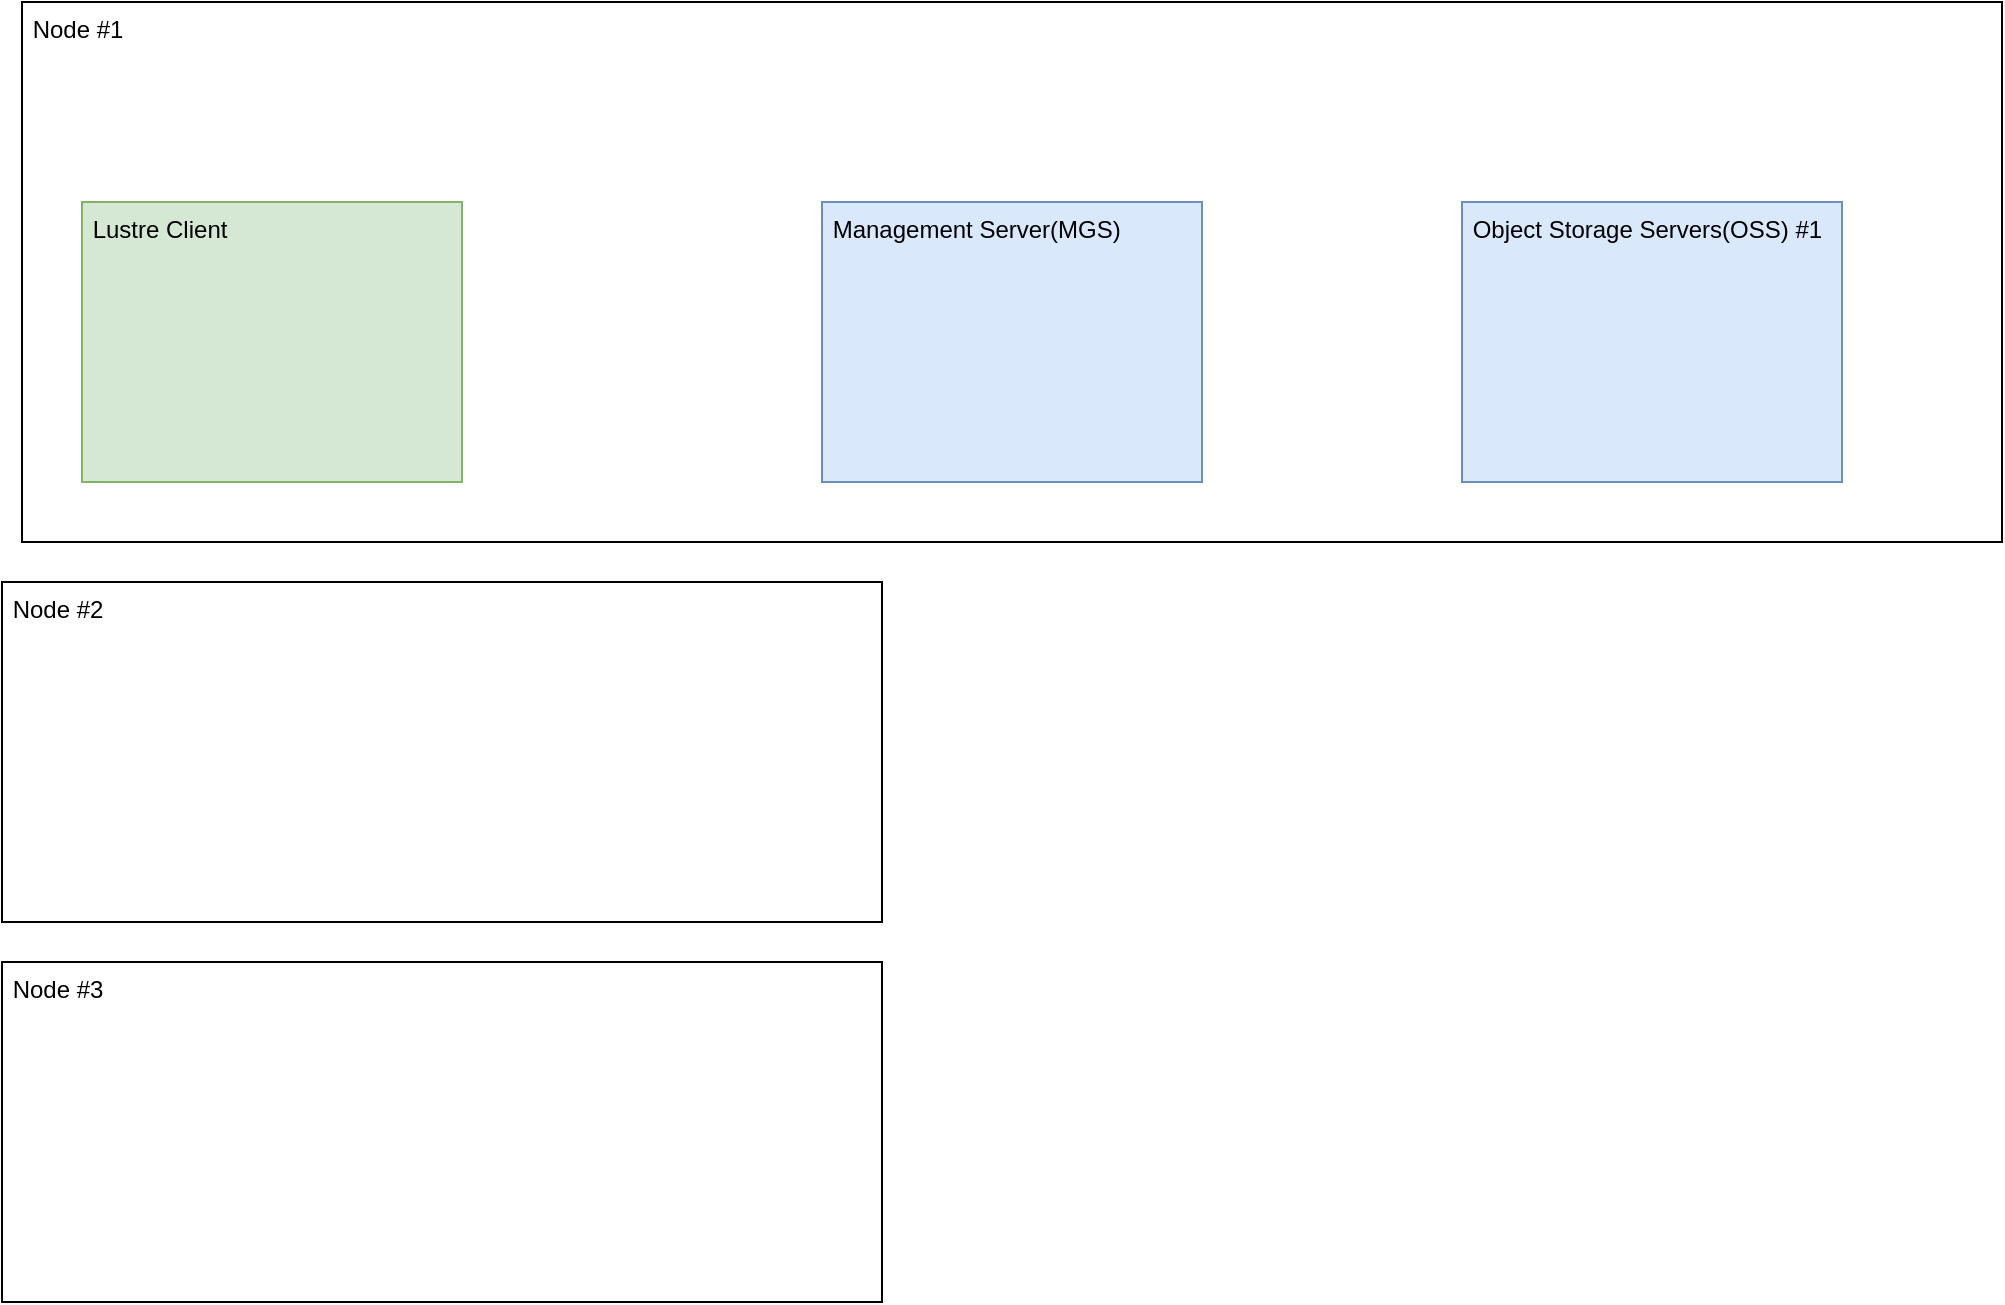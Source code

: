 <mxfile version="20.0.4" type="github">
  <diagram id="fS_jw96vKjEwGfNcRvxQ" name="Page-1">
    <mxGraphModel dx="1422" dy="762" grid="1" gridSize="10" guides="1" tooltips="1" connect="1" arrows="1" fold="1" page="1" pageScale="1" pageWidth="827" pageHeight="1169" math="0" shadow="0">
      <root>
        <mxCell id="0" />
        <mxCell id="1" parent="0" />
        <mxCell id="qtY3qh8mTVoA4nLyecrv-2" value="&amp;nbsp;Node #3" style="rounded=0;whiteSpace=wrap;html=1;align=left;verticalAlign=top;" vertex="1" parent="1">
          <mxGeometry x="70" y="520" width="440" height="170" as="geometry" />
        </mxCell>
        <mxCell id="qtY3qh8mTVoA4nLyecrv-3" value="&amp;nbsp;Node #1&amp;nbsp;&lt;br&gt;" style="rounded=0;whiteSpace=wrap;html=1;align=left;verticalAlign=top;" vertex="1" parent="1">
          <mxGeometry x="80" y="40" width="990" height="270" as="geometry" />
        </mxCell>
        <mxCell id="qtY3qh8mTVoA4nLyecrv-4" value="&amp;nbsp;Node #2" style="rounded=0;whiteSpace=wrap;html=1;align=left;verticalAlign=top;" vertex="1" parent="1">
          <mxGeometry x="70" y="330" width="440" height="170" as="geometry" />
        </mxCell>
        <mxCell id="B3l2NW9NCI1qrA5bAnzD-1" value="&amp;nbsp;Lustre Client" style="rounded=0;whiteSpace=wrap;html=1;align=left;verticalAlign=top;fillColor=#d5e8d4;strokeColor=#82b366;" vertex="1" parent="1">
          <mxGeometry x="110" y="140" width="190" height="140" as="geometry" />
        </mxCell>
        <mxCell id="ozoCwilBdho515e5NpQp-2" value="&amp;nbsp;Management Server(MGS)" style="rounded=0;whiteSpace=wrap;html=1;align=left;verticalAlign=top;fillColor=#dae8fc;strokeColor=#6c8ebf;" vertex="1" parent="1">
          <mxGeometry x="480" y="140" width="190" height="140" as="geometry" />
        </mxCell>
        <mxCell id="ozoCwilBdho515e5NpQp-3" value="&amp;nbsp;Object Storage Servers(OSS) #1" style="rounded=0;whiteSpace=wrap;html=1;align=left;verticalAlign=top;fillColor=#dae8fc;strokeColor=#6c8ebf;" vertex="1" parent="1">
          <mxGeometry x="800" y="140" width="190" height="140" as="geometry" />
        </mxCell>
      </root>
    </mxGraphModel>
  </diagram>
</mxfile>
